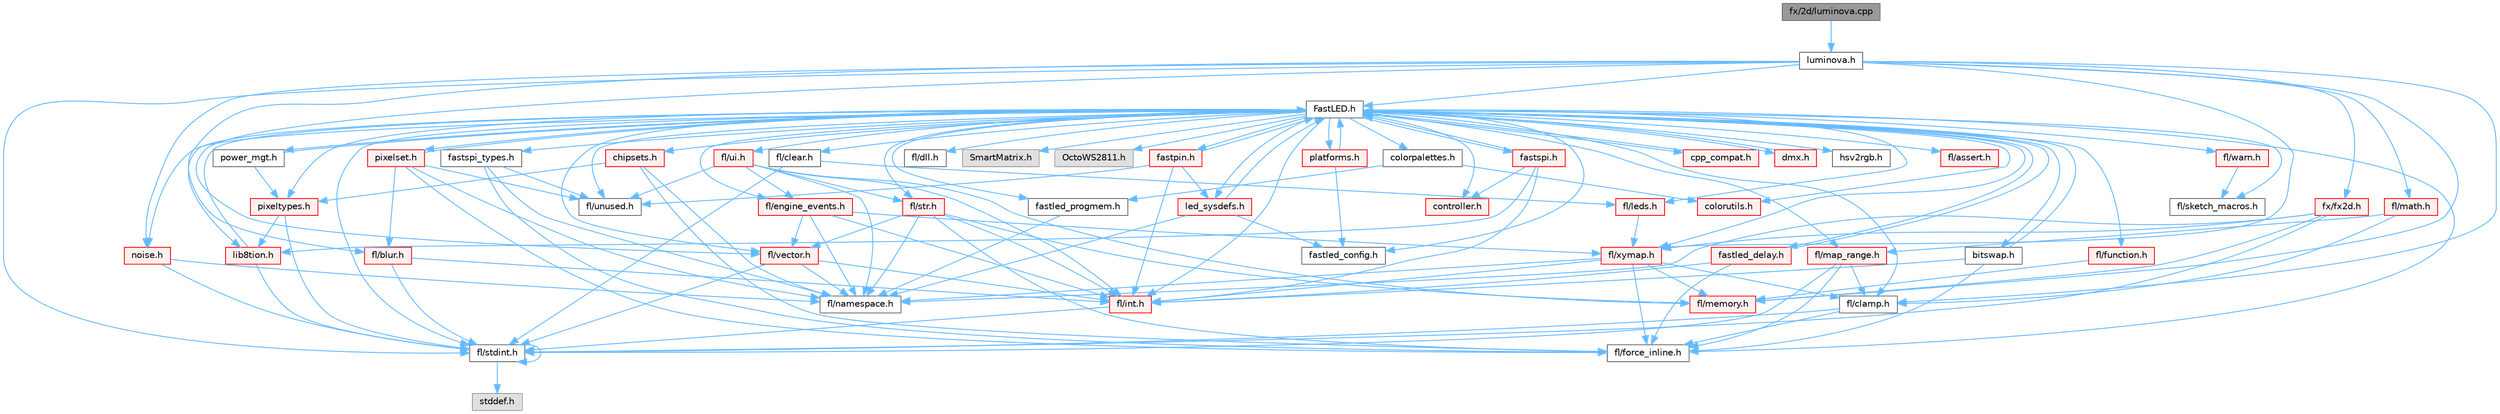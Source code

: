 digraph "fx/2d/luminova.cpp"
{
 // INTERACTIVE_SVG=YES
 // LATEX_PDF_SIZE
  bgcolor="transparent";
  edge [fontname=Helvetica,fontsize=10,labelfontname=Helvetica,labelfontsize=10];
  node [fontname=Helvetica,fontsize=10,shape=box,height=0.2,width=0.4];
  Node1 [id="Node000001",label="fx/2d/luminova.cpp",height=0.2,width=0.4,color="gray40", fillcolor="grey60", style="filled", fontcolor="black",tooltip=" "];
  Node1 -> Node2 [id="edge1_Node000001_Node000002",color="steelblue1",style="solid",tooltip=" "];
  Node2 [id="Node000002",label="luminova.h",height=0.2,width=0.4,color="grey40", fillcolor="white", style="filled",URL="$d4/dd9/src_2fx_22d_2luminova_8h.html",tooltip=" "];
  Node2 -> Node3 [id="edge2_Node000002_Node000003",color="steelblue1",style="solid",tooltip=" "];
  Node3 [id="Node000003",label="fl/stdint.h",height=0.2,width=0.4,color="grey40", fillcolor="white", style="filled",URL="$df/dd8/stdint_8h.html",tooltip=" "];
  Node3 -> Node4 [id="edge3_Node000003_Node000004",color="steelblue1",style="solid",tooltip=" "];
  Node4 [id="Node000004",label="stddef.h",height=0.2,width=0.4,color="grey60", fillcolor="#E0E0E0", style="filled",tooltip=" "];
  Node3 -> Node3 [id="edge4_Node000003_Node000003",color="steelblue1",style="solid",tooltip=" "];
  Node2 -> Node5 [id="edge5_Node000002_Node000005",color="steelblue1",style="solid",tooltip=" "];
  Node5 [id="Node000005",label="FastLED.h",height=0.2,width=0.4,color="grey40", fillcolor="white", style="filled",URL="$db/d97/_fast_l_e_d_8h.html",tooltip="central include file for FastLED, defines the CFastLED class/object"];
  Node5 -> Node3 [id="edge6_Node000005_Node000003",color="steelblue1",style="solid",tooltip=" "];
  Node5 -> Node6 [id="edge7_Node000005_Node000006",color="steelblue1",style="solid",tooltip=" "];
  Node6 [id="Node000006",label="fl/dll.h",height=0.2,width=0.4,color="grey40", fillcolor="white", style="filled",URL="$d3/d4b/dll_8h.html",tooltip="FastLED dynamic library interface - lightweight header for external callers."];
  Node5 -> Node7 [id="edge8_Node000005_Node000007",color="steelblue1",style="solid",tooltip=" "];
  Node7 [id="Node000007",label="SmartMatrix.h",height=0.2,width=0.4,color="grey60", fillcolor="#E0E0E0", style="filled",tooltip=" "];
  Node5 -> Node8 [id="edge9_Node000005_Node000008",color="steelblue1",style="solid",tooltip=" "];
  Node8 [id="Node000008",label="OctoWS2811.h",height=0.2,width=0.4,color="grey60", fillcolor="#E0E0E0", style="filled",tooltip=" "];
  Node5 -> Node9 [id="edge10_Node000005_Node000009",color="steelblue1",style="solid",tooltip=" "];
  Node9 [id="Node000009",label="fl/force_inline.h",height=0.2,width=0.4,color="grey40", fillcolor="white", style="filled",URL="$d4/d64/force__inline_8h.html",tooltip=" "];
  Node5 -> Node10 [id="edge11_Node000005_Node000010",color="steelblue1",style="solid",tooltip=" "];
  Node10 [id="Node000010",label="cpp_compat.h",height=0.2,width=0.4,color="red", fillcolor="#FFF0F0", style="filled",URL="$d9/d13/cpp__compat_8h.html",tooltip="Compatibility functions based on C++ version."];
  Node10 -> Node5 [id="edge12_Node000010_Node000005",color="steelblue1",style="solid",tooltip=" "];
  Node5 -> Node12 [id="edge13_Node000005_Node000012",color="steelblue1",style="solid",tooltip=" "];
  Node12 [id="Node000012",label="fastled_config.h",height=0.2,width=0.4,color="grey40", fillcolor="white", style="filled",URL="$d5/d11/fastled__config_8h.html",tooltip="Contains definitions that can be used to configure FastLED at compile time."];
  Node5 -> Node13 [id="edge14_Node000005_Node000013",color="steelblue1",style="solid",tooltip=" "];
  Node13 [id="Node000013",label="led_sysdefs.h",height=0.2,width=0.4,color="red", fillcolor="#FFF0F0", style="filled",URL="$d9/d3e/led__sysdefs_8h.html",tooltip="Determines which platform system definitions to include."];
  Node13 -> Node5 [id="edge15_Node000013_Node000005",color="steelblue1",style="solid",tooltip=" "];
  Node13 -> Node12 [id="edge16_Node000013_Node000012",color="steelblue1",style="solid",tooltip=" "];
  Node13 -> Node15 [id="edge17_Node000013_Node000015",color="steelblue1",style="solid",tooltip=" "];
  Node15 [id="Node000015",label="fl/namespace.h",height=0.2,width=0.4,color="grey40", fillcolor="white", style="filled",URL="$df/d2a/namespace_8h.html",tooltip="Implements the FastLED namespace macros."];
  Node5 -> Node16 [id="edge18_Node000005_Node000016",color="steelblue1",style="solid",tooltip=" "];
  Node16 [id="Node000016",label="fastled_delay.h",height=0.2,width=0.4,color="red", fillcolor="#FFF0F0", style="filled",URL="$d0/da8/fastled__delay_8h.html",tooltip="Utility functions and classes for managing delay cycles."];
  Node16 -> Node5 [id="edge19_Node000016_Node000005",color="steelblue1",style="solid",tooltip=" "];
  Node16 -> Node9 [id="edge20_Node000016_Node000009",color="steelblue1",style="solid",tooltip=" "];
  Node16 -> Node18 [id="edge21_Node000016_Node000018",color="steelblue1",style="solid",tooltip=" "];
  Node18 [id="Node000018",label="fl/int.h",height=0.2,width=0.4,color="red", fillcolor="#FFF0F0", style="filled",URL="$d3/d7e/int_8h.html",tooltip=" "];
  Node18 -> Node3 [id="edge22_Node000018_Node000003",color="steelblue1",style="solid",tooltip=" "];
  Node5 -> Node20 [id="edge23_Node000005_Node000020",color="steelblue1",style="solid",tooltip=" "];
  Node20 [id="Node000020",label="bitswap.h",height=0.2,width=0.4,color="grey40", fillcolor="white", style="filled",URL="$de/ded/bitswap_8h.html",tooltip="Functions for doing a rotation of bits/bytes used by parallel output."];
  Node20 -> Node5 [id="edge24_Node000020_Node000005",color="steelblue1",style="solid",tooltip=" "];
  Node20 -> Node9 [id="edge25_Node000020_Node000009",color="steelblue1",style="solid",tooltip=" "];
  Node20 -> Node18 [id="edge26_Node000020_Node000018",color="steelblue1",style="solid",tooltip=" "];
  Node5 -> Node21 [id="edge27_Node000005_Node000021",color="steelblue1",style="solid",tooltip=" "];
  Node21 [id="Node000021",label="controller.h",height=0.2,width=0.4,color="red", fillcolor="#FFF0F0", style="filled",URL="$d2/dd9/controller_8h.html",tooltip="deprecated: base definitions used by led controllers for writing out led data"];
  Node5 -> Node120 [id="edge28_Node000005_Node000120",color="steelblue1",style="solid",tooltip=" "];
  Node120 [id="Node000120",label="fastpin.h",height=0.2,width=0.4,color="red", fillcolor="#FFF0F0", style="filled",URL="$db/d65/fastpin_8h.html",tooltip="Class base definitions for defining fast pin access."];
  Node120 -> Node5 [id="edge29_Node000120_Node000005",color="steelblue1",style="solid",tooltip=" "];
  Node120 -> Node13 [id="edge30_Node000120_Node000013",color="steelblue1",style="solid",tooltip=" "];
  Node120 -> Node57 [id="edge31_Node000120_Node000057",color="steelblue1",style="solid",tooltip=" "];
  Node57 [id="Node000057",label="fl/unused.h",height=0.2,width=0.4,color="grey40", fillcolor="white", style="filled",URL="$d8/d4b/unused_8h.html",tooltip=" "];
  Node120 -> Node18 [id="edge32_Node000120_Node000018",color="steelblue1",style="solid",tooltip=" "];
  Node5 -> Node121 [id="edge33_Node000005_Node000121",color="steelblue1",style="solid",tooltip=" "];
  Node121 [id="Node000121",label="fastspi_types.h",height=0.2,width=0.4,color="grey40", fillcolor="white", style="filled",URL="$d2/ddb/fastspi__types_8h.html",tooltip="Data types and constants used by SPI interfaces."];
  Node121 -> Node9 [id="edge34_Node000121_Node000009",color="steelblue1",style="solid",tooltip=" "];
  Node121 -> Node15 [id="edge35_Node000121_Node000015",color="steelblue1",style="solid",tooltip=" "];
  Node121 -> Node57 [id="edge36_Node000121_Node000057",color="steelblue1",style="solid",tooltip=" "];
  Node5 -> Node122 [id="edge37_Node000005_Node000122",color="steelblue1",style="solid",tooltip=" "];
  Node122 [id="Node000122",label="dmx.h",height=0.2,width=0.4,color="red", fillcolor="#FFF0F0", style="filled",URL="$d3/de1/dmx_8h.html",tooltip="Defines the DMX512-based LED controllers."];
  Node122 -> Node5 [id="edge38_Node000122_Node000005",color="steelblue1",style="solid",tooltip=" "];
  Node5 -> Node125 [id="edge39_Node000005_Node000125",color="steelblue1",style="solid",tooltip=" "];
  Node125 [id="Node000125",label="platforms.h",height=0.2,width=0.4,color="red", fillcolor="#FFF0F0", style="filled",URL="$da/dc9/platforms_8h.html",tooltip="Determines which platforms headers to include."];
  Node125 -> Node5 [id="edge40_Node000125_Node000005",color="steelblue1",style="solid",tooltip=" "];
  Node125 -> Node12 [id="edge41_Node000125_Node000012",color="steelblue1",style="solid",tooltip=" "];
  Node5 -> Node33 [id="edge42_Node000005_Node000033",color="steelblue1",style="solid",tooltip=" "];
  Node33 [id="Node000033",label="fastled_progmem.h",height=0.2,width=0.4,color="grey40", fillcolor="white", style="filled",URL="$df/dab/fastled__progmem_8h.html",tooltip="Wrapper definitions to allow seamless use of PROGMEM in environments that have it."];
  Node33 -> Node15 [id="edge43_Node000033_Node000015",color="steelblue1",style="solid",tooltip=" "];
  Node5 -> Node24 [id="edge44_Node000005_Node000024",color="steelblue1",style="solid",tooltip=" "];
  Node24 [id="Node000024",label="lib8tion.h",height=0.2,width=0.4,color="red", fillcolor="#FFF0F0", style="filled",URL="$df/da5/lib8tion_8h.html",tooltip="Fast, efficient 8-bit math functions specifically designed for high-performance LED programming."];
  Node24 -> Node5 [id="edge45_Node000024_Node000005",color="steelblue1",style="solid",tooltip=" "];
  Node24 -> Node3 [id="edge46_Node000024_Node000003",color="steelblue1",style="solid",tooltip=" "];
  Node5 -> Node23 [id="edge47_Node000005_Node000023",color="steelblue1",style="solid",tooltip=" "];
  Node23 [id="Node000023",label="pixeltypes.h",height=0.2,width=0.4,color="red", fillcolor="#FFF0F0", style="filled",URL="$d2/dba/pixeltypes_8h.html",tooltip="Includes defintions for RGB and HSV pixels."];
  Node23 -> Node3 [id="edge48_Node000023_Node000003",color="steelblue1",style="solid",tooltip=" "];
  Node23 -> Node24 [id="edge49_Node000023_Node000024",color="steelblue1",style="solid",tooltip=" "];
  Node5 -> Node81 [id="edge50_Node000005_Node000081",color="steelblue1",style="solid",tooltip=" "];
  Node81 [id="Node000081",label="hsv2rgb.h",height=0.2,width=0.4,color="grey40", fillcolor="white", style="filled",URL="$de/d9a/hsv2rgb_8h.html",tooltip="Functions to convert from the HSV colorspace to the RGB colorspace."];
  Node5 -> Node127 [id="edge51_Node000005_Node000127",color="steelblue1",style="solid",tooltip=" "];
  Node127 [id="Node000127",label="colorutils.h",height=0.2,width=0.4,color="red", fillcolor="#FFF0F0", style="filled",URL="$d1/dfb/colorutils_8h.html",tooltip=" "];
  Node5 -> Node132 [id="edge52_Node000005_Node000132",color="steelblue1",style="solid",tooltip=" "];
  Node132 [id="Node000132",label="pixelset.h",height=0.2,width=0.4,color="red", fillcolor="#FFF0F0", style="filled",URL="$d4/d46/pixelset_8h.html",tooltip="Declares classes for managing logical groups of LEDs."];
  Node132 -> Node9 [id="edge53_Node000132_Node000009",color="steelblue1",style="solid",tooltip=" "];
  Node132 -> Node15 [id="edge54_Node000132_Node000015",color="steelblue1",style="solid",tooltip=" "];
  Node132 -> Node57 [id="edge55_Node000132_Node000057",color="steelblue1",style="solid",tooltip=" "];
  Node132 -> Node129 [id="edge56_Node000132_Node000129",color="steelblue1",style="solid",tooltip=" "];
  Node129 [id="Node000129",label="fl/blur.h",height=0.2,width=0.4,color="red", fillcolor="#FFF0F0", style="filled",URL="$d4/df5/blur_8h.html",tooltip=" "];
  Node129 -> Node3 [id="edge57_Node000129_Node000003",color="steelblue1",style="solid",tooltip=" "];
  Node129 -> Node18 [id="edge58_Node000129_Node000018",color="steelblue1",style="solid",tooltip=" "];
  Node132 -> Node5 [id="edge59_Node000132_Node000005",color="steelblue1",style="solid",tooltip=" "];
  Node5 -> Node133 [id="edge60_Node000005_Node000133",color="steelblue1",style="solid",tooltip=" "];
  Node133 [id="Node000133",label="colorpalettes.h",height=0.2,width=0.4,color="grey40", fillcolor="white", style="filled",URL="$dc/dcc/colorpalettes_8h.html",tooltip="Declarations for the predefined color palettes supplied by FastLED."];
  Node133 -> Node127 [id="edge61_Node000133_Node000127",color="steelblue1",style="solid",tooltip=" "];
  Node133 -> Node33 [id="edge62_Node000133_Node000033",color="steelblue1",style="solid",tooltip=" "];
  Node5 -> Node134 [id="edge63_Node000005_Node000134",color="steelblue1",style="solid",tooltip=" "];
  Node134 [id="Node000134",label="noise.h",height=0.2,width=0.4,color="red", fillcolor="#FFF0F0", style="filled",URL="$d1/d31/noise_8h.html",tooltip="Functions to generate and fill arrays with noise."];
  Node134 -> Node3 [id="edge64_Node000134_Node000003",color="steelblue1",style="solid",tooltip=" "];
  Node134 -> Node15 [id="edge65_Node000134_Node000015",color="steelblue1",style="solid",tooltip=" "];
  Node5 -> Node135 [id="edge66_Node000005_Node000135",color="steelblue1",style="solid",tooltip=" "];
  Node135 [id="Node000135",label="power_mgt.h",height=0.2,width=0.4,color="grey40", fillcolor="white", style="filled",URL="$dc/d5b/power__mgt_8h.html",tooltip="Functions to limit the power used by FastLED."];
  Node135 -> Node5 [id="edge67_Node000135_Node000005",color="steelblue1",style="solid",tooltip=" "];
  Node135 -> Node23 [id="edge68_Node000135_Node000023",color="steelblue1",style="solid",tooltip=" "];
  Node5 -> Node136 [id="edge69_Node000005_Node000136",color="steelblue1",style="solid",tooltip=" "];
  Node136 [id="Node000136",label="fastspi.h",height=0.2,width=0.4,color="red", fillcolor="#FFF0F0", style="filled",URL="$d6/ddc/fastspi_8h.html",tooltip="Serial peripheral interface (SPI) definitions per platform."];
  Node136 -> Node5 [id="edge70_Node000136_Node000005",color="steelblue1",style="solid",tooltip=" "];
  Node136 -> Node21 [id="edge71_Node000136_Node000021",color="steelblue1",style="solid",tooltip=" "];
  Node136 -> Node24 [id="edge72_Node000136_Node000024",color="steelblue1",style="solid",tooltip=" "];
  Node136 -> Node18 [id="edge73_Node000136_Node000018",color="steelblue1",style="solid",tooltip=" "];
  Node5 -> Node138 [id="edge74_Node000005_Node000138",color="steelblue1",style="solid",tooltip=" "];
  Node138 [id="Node000138",label="chipsets.h",height=0.2,width=0.4,color="red", fillcolor="#FFF0F0", style="filled",URL="$db/d66/chipsets_8h.html",tooltip="Contains the bulk of the definitions for the various LED chipsets supported."];
  Node138 -> Node23 [id="edge75_Node000138_Node000023",color="steelblue1",style="solid",tooltip=" "];
  Node138 -> Node9 [id="edge76_Node000138_Node000009",color="steelblue1",style="solid",tooltip=" "];
  Node138 -> Node15 [id="edge77_Node000138_Node000015",color="steelblue1",style="solid",tooltip=" "];
  Node5 -> Node96 [id="edge78_Node000005_Node000096",color="steelblue1",style="solid",tooltip=" "];
  Node96 [id="Node000096",label="fl/engine_events.h",height=0.2,width=0.4,color="red", fillcolor="#FFF0F0", style="filled",URL="$db/dc0/engine__events_8h.html",tooltip=" "];
  Node96 -> Node15 [id="edge79_Node000096_Node000015",color="steelblue1",style="solid",tooltip=" "];
  Node96 -> Node70 [id="edge80_Node000096_Node000070",color="steelblue1",style="solid",tooltip=" "];
  Node70 [id="Node000070",label="fl/vector.h",height=0.2,width=0.4,color="red", fillcolor="#FFF0F0", style="filled",URL="$d6/d68/vector_8h.html",tooltip=" "];
  Node70 -> Node3 [id="edge81_Node000070_Node000003",color="steelblue1",style="solid",tooltip=" "];
  Node70 -> Node18 [id="edge82_Node000070_Node000018",color="steelblue1",style="solid",tooltip=" "];
  Node70 -> Node15 [id="edge83_Node000070_Node000015",color="steelblue1",style="solid",tooltip=" "];
  Node96 -> Node117 [id="edge84_Node000096_Node000117",color="steelblue1",style="solid",tooltip=" "];
  Node117 [id="Node000117",label="fl/xymap.h",height=0.2,width=0.4,color="red", fillcolor="#FFF0F0", style="filled",URL="$da/d61/xymap_8h.html",tooltip=" "];
  Node117 -> Node18 [id="edge85_Node000117_Node000018",color="steelblue1",style="solid",tooltip=" "];
  Node117 -> Node15 [id="edge86_Node000117_Node000015",color="steelblue1",style="solid",tooltip=" "];
  Node117 -> Node9 [id="edge87_Node000117_Node000009",color="steelblue1",style="solid",tooltip=" "];
  Node117 -> Node39 [id="edge88_Node000117_Node000039",color="steelblue1",style="solid",tooltip=" "];
  Node39 [id="Node000039",label="fl/clamp.h",height=0.2,width=0.4,color="grey40", fillcolor="white", style="filled",URL="$d6/dd3/clamp_8h.html",tooltip=" "];
  Node39 -> Node3 [id="edge89_Node000039_Node000003",color="steelblue1",style="solid",tooltip=" "];
  Node39 -> Node9 [id="edge90_Node000039_Node000009",color="steelblue1",style="solid",tooltip=" "];
  Node117 -> Node44 [id="edge91_Node000117_Node000044",color="steelblue1",style="solid",tooltip=" "];
  Node44 [id="Node000044",label="fl/memory.h",height=0.2,width=0.4,color="red", fillcolor="#FFF0F0", style="filled",URL="$dc/d18/memory_8h.html",tooltip=" "];
  Node96 -> Node18 [id="edge92_Node000096_Node000018",color="steelblue1",style="solid",tooltip=" "];
  Node5 -> Node140 [id="edge93_Node000005_Node000140",color="steelblue1",style="solid",tooltip=" "];
  Node140 [id="Node000140",label="fl/leds.h",height=0.2,width=0.4,color="red", fillcolor="#FFF0F0", style="filled",URL="$da/d78/leds_8h.html",tooltip=" "];
  Node140 -> Node117 [id="edge94_Node000140_Node000117",color="steelblue1",style="solid",tooltip=" "];
  Node5 -> Node18 [id="edge95_Node000005_Node000018",color="steelblue1",style="solid",tooltip=" "];
  Node5 -> Node35 [id="edge96_Node000005_Node000035",color="steelblue1",style="solid",tooltip=" "];
  Node35 [id="Node000035",label="fl/str.h",height=0.2,width=0.4,color="red", fillcolor="#FFF0F0", style="filled",URL="$d1/d93/str_8h.html",tooltip=" "];
  Node35 -> Node18 [id="edge97_Node000035_Node000018",color="steelblue1",style="solid",tooltip=" "];
  Node35 -> Node15 [id="edge98_Node000035_Node000015",color="steelblue1",style="solid",tooltip=" "];
  Node35 -> Node44 [id="edge99_Node000035_Node000044",color="steelblue1",style="solid",tooltip=" "];
  Node35 -> Node70 [id="edge100_Node000035_Node000070",color="steelblue1",style="solid",tooltip=" "];
  Node35 -> Node9 [id="edge101_Node000035_Node000009",color="steelblue1",style="solid",tooltip=" "];
  Node5 -> Node117 [id="edge102_Node000005_Node000117",color="steelblue1",style="solid",tooltip=" "];
  Node5 -> Node39 [id="edge103_Node000005_Node000039",color="steelblue1",style="solid",tooltip=" "];
  Node5 -> Node40 [id="edge104_Node000005_Node000040",color="steelblue1",style="solid",tooltip=" "];
  Node40 [id="Node000040",label="fl/map_range.h",height=0.2,width=0.4,color="red", fillcolor="#FFF0F0", style="filled",URL="$d1/d47/map__range_8h.html",tooltip=" "];
  Node40 -> Node3 [id="edge105_Node000040_Node000003",color="steelblue1",style="solid",tooltip=" "];
  Node40 -> Node39 [id="edge106_Node000040_Node000039",color="steelblue1",style="solid",tooltip=" "];
  Node40 -> Node9 [id="edge107_Node000040_Node000009",color="steelblue1",style="solid",tooltip=" "];
  Node5 -> Node110 [id="edge108_Node000005_Node000110",color="steelblue1",style="solid",tooltip=" "];
  Node110 [id="Node000110",label="fl/warn.h",height=0.2,width=0.4,color="red", fillcolor="#FFF0F0", style="filled",URL="$de/d77/warn_8h.html",tooltip=" "];
  Node110 -> Node113 [id="edge109_Node000110_Node000113",color="steelblue1",style="solid",tooltip=" "];
  Node113 [id="Node000113",label="fl/sketch_macros.h",height=0.2,width=0.4,color="grey40", fillcolor="white", style="filled",URL="$d1/dbc/sketch__macros_8h.html",tooltip=" "];
  Node5 -> Node100 [id="edge110_Node000005_Node000100",color="steelblue1",style="solid",tooltip=" "];
  Node100 [id="Node000100",label="fl/assert.h",height=0.2,width=0.4,color="red", fillcolor="#FFF0F0", style="filled",URL="$dc/da7/assert_8h.html",tooltip=" "];
  Node5 -> Node57 [id="edge111_Node000005_Node000057",color="steelblue1",style="solid",tooltip=" "];
  Node5 -> Node70 [id="edge112_Node000005_Node000070",color="steelblue1",style="solid",tooltip=" "];
  Node5 -> Node115 [id="edge113_Node000005_Node000115",color="steelblue1",style="solid",tooltip=" "];
  Node115 [id="Node000115",label="fl/function.h",height=0.2,width=0.4,color="red", fillcolor="#FFF0F0", style="filled",URL="$dd/d67/function_8h.html",tooltip=" "];
  Node115 -> Node44 [id="edge114_Node000115_Node000044",color="steelblue1",style="solid",tooltip=" "];
  Node5 -> Node141 [id="edge115_Node000005_Node000141",color="steelblue1",style="solid",tooltip=" "];
  Node141 [id="Node000141",label="fl/clear.h",height=0.2,width=0.4,color="grey40", fillcolor="white", style="filled",URL="$df/db0/clear_8h.html",tooltip=" "];
  Node141 -> Node140 [id="edge116_Node000141_Node000140",color="steelblue1",style="solid",tooltip=" "];
  Node141 -> Node3 [id="edge117_Node000141_Node000003",color="steelblue1",style="solid",tooltip=" "];
  Node5 -> Node142 [id="edge118_Node000005_Node000142",color="steelblue1",style="solid",tooltip=" "];
  Node142 [id="Node000142",label="fl/ui.h",height=0.2,width=0.4,color="red", fillcolor="#FFF0F0", style="filled",URL="$d9/d3b/ui_8h.html",tooltip=" "];
  Node142 -> Node15 [id="edge119_Node000142_Node000015",color="steelblue1",style="solid",tooltip=" "];
  Node142 -> Node44 [id="edge120_Node000142_Node000044",color="steelblue1",style="solid",tooltip=" "];
  Node142 -> Node35 [id="edge121_Node000142_Node000035",color="steelblue1",style="solid",tooltip=" "];
  Node142 -> Node18 [id="edge122_Node000142_Node000018",color="steelblue1",style="solid",tooltip=" "];
  Node142 -> Node96 [id="edge123_Node000142_Node000096",color="steelblue1",style="solid",tooltip=" "];
  Node142 -> Node57 [id="edge124_Node000142_Node000057",color="steelblue1",style="solid",tooltip=" "];
  Node5 -> Node113 [id="edge125_Node000005_Node000113",color="steelblue1",style="solid",tooltip=" "];
  Node2 -> Node129 [id="edge126_Node000002_Node000129",color="steelblue1",style="solid",tooltip=" "];
  Node2 -> Node39 [id="edge127_Node000002_Node000039",color="steelblue1",style="solid",tooltip=" "];
  Node2 -> Node37 [id="edge128_Node000002_Node000037",color="steelblue1",style="solid",tooltip=" "];
  Node37 [id="Node000037",label="fl/math.h",height=0.2,width=0.4,color="red", fillcolor="#FFF0F0", style="filled",URL="$df/db1/math_8h.html",tooltip=" "];
  Node37 -> Node39 [id="edge129_Node000037_Node000039",color="steelblue1",style="solid",tooltip=" "];
  Node37 -> Node40 [id="edge130_Node000037_Node000040",color="steelblue1",style="solid",tooltip=" "];
  Node2 -> Node44 [id="edge131_Node000002_Node000044",color="steelblue1",style="solid",tooltip=" "];
  Node2 -> Node70 [id="edge132_Node000002_Node000070",color="steelblue1",style="solid",tooltip=" "];
  Node2 -> Node117 [id="edge133_Node000002_Node000117",color="steelblue1",style="solid",tooltip=" "];
  Node2 -> Node150 [id="edge134_Node000002_Node000150",color="steelblue1",style="solid",tooltip=" "];
  Node150 [id="Node000150",label="fx/fx2d.h",height=0.2,width=0.4,color="red", fillcolor="#FFF0F0", style="filled",URL="$d9/d43/fx2d_8h.html",tooltip=" "];
  Node150 -> Node3 [id="edge135_Node000150_Node000003",color="steelblue1",style="solid",tooltip=" "];
  Node150 -> Node15 [id="edge136_Node000150_Node000015",color="steelblue1",style="solid",tooltip=" "];
  Node150 -> Node44 [id="edge137_Node000150_Node000044",color="steelblue1",style="solid",tooltip=" "];
  Node150 -> Node117 [id="edge138_Node000150_Node000117",color="steelblue1",style="solid",tooltip=" "];
  Node2 -> Node134 [id="edge139_Node000002_Node000134",color="steelblue1",style="solid",tooltip=" "];
}
